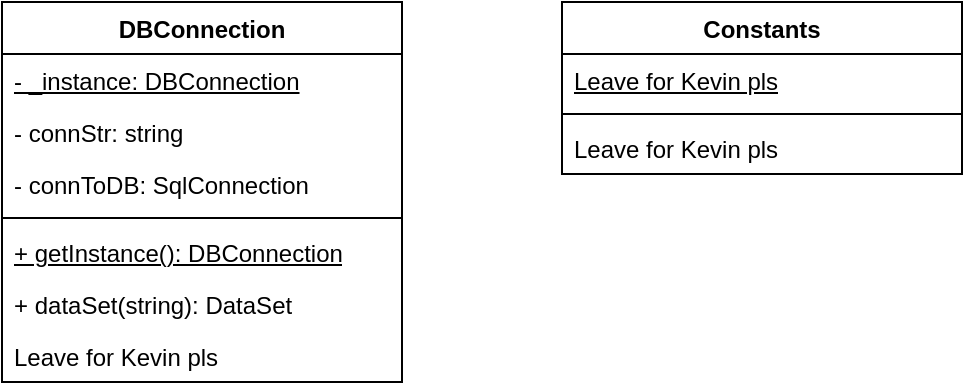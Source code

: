 <mxfile version="22.0.8" type="github">
  <diagram id="C5RBs43oDa-KdzZeNtuy" name="Page-1">
    <mxGraphModel dx="1434" dy="790" grid="1" gridSize="10" guides="1" tooltips="1" connect="1" arrows="1" fold="1" page="1" pageScale="1" pageWidth="827" pageHeight="1169" math="0" shadow="0">
      <root>
        <mxCell id="WIyWlLk6GJQsqaUBKTNV-0" />
        <mxCell id="WIyWlLk6GJQsqaUBKTNV-1" parent="WIyWlLk6GJQsqaUBKTNV-0" />
        <mxCell id="TsAIU-Rh8gOY_1R4mVg1-0" value="DBConnection" style="swimlane;fontStyle=1;align=center;verticalAlign=top;childLayout=stackLayout;horizontal=1;startSize=26;horizontalStack=0;resizeParent=1;resizeParentMax=0;resizeLast=0;collapsible=1;marginBottom=0;whiteSpace=wrap;html=1;" vertex="1" parent="WIyWlLk6GJQsqaUBKTNV-1">
          <mxGeometry x="160" y="40" width="200" height="190" as="geometry" />
        </mxCell>
        <mxCell id="TsAIU-Rh8gOY_1R4mVg1-1" value="&lt;u&gt;- _instance: DBConnection&lt;br&gt;&lt;/u&gt;" style="text;strokeColor=none;fillColor=none;align=left;verticalAlign=top;spacingLeft=4;spacingRight=4;overflow=hidden;rotatable=0;points=[[0,0.5],[1,0.5]];portConstraint=eastwest;whiteSpace=wrap;html=1;" vertex="1" parent="TsAIU-Rh8gOY_1R4mVg1-0">
          <mxGeometry y="26" width="200" height="26" as="geometry" />
        </mxCell>
        <mxCell id="TsAIU-Rh8gOY_1R4mVg1-4" value="- connStr: string" style="text;strokeColor=none;fillColor=none;align=left;verticalAlign=top;spacingLeft=4;spacingRight=4;overflow=hidden;rotatable=0;points=[[0,0.5],[1,0.5]];portConstraint=eastwest;whiteSpace=wrap;html=1;" vertex="1" parent="TsAIU-Rh8gOY_1R4mVg1-0">
          <mxGeometry y="52" width="200" height="26" as="geometry" />
        </mxCell>
        <mxCell id="TsAIU-Rh8gOY_1R4mVg1-5" value="- connToDB: SqlConnection" style="text;strokeColor=none;fillColor=none;align=left;verticalAlign=top;spacingLeft=4;spacingRight=4;overflow=hidden;rotatable=0;points=[[0,0.5],[1,0.5]];portConstraint=eastwest;whiteSpace=wrap;html=1;" vertex="1" parent="TsAIU-Rh8gOY_1R4mVg1-0">
          <mxGeometry y="78" width="200" height="26" as="geometry" />
        </mxCell>
        <mxCell id="TsAIU-Rh8gOY_1R4mVg1-2" value="" style="line;strokeWidth=1;fillColor=none;align=left;verticalAlign=middle;spacingTop=-1;spacingLeft=3;spacingRight=3;rotatable=0;labelPosition=right;points=[];portConstraint=eastwest;strokeColor=inherit;" vertex="1" parent="TsAIU-Rh8gOY_1R4mVg1-0">
          <mxGeometry y="104" width="200" height="8" as="geometry" />
        </mxCell>
        <mxCell id="TsAIU-Rh8gOY_1R4mVg1-3" value="&lt;u&gt;+ getInstance(): DBConnection&lt;/u&gt;" style="text;strokeColor=none;fillColor=none;align=left;verticalAlign=top;spacingLeft=4;spacingRight=4;overflow=hidden;rotatable=0;points=[[0,0.5],[1,0.5]];portConstraint=eastwest;whiteSpace=wrap;html=1;" vertex="1" parent="TsAIU-Rh8gOY_1R4mVg1-0">
          <mxGeometry y="112" width="200" height="26" as="geometry" />
        </mxCell>
        <mxCell id="TsAIU-Rh8gOY_1R4mVg1-8" value="+ dataSet(string): DataSet" style="text;strokeColor=none;fillColor=none;align=left;verticalAlign=top;spacingLeft=4;spacingRight=4;overflow=hidden;rotatable=0;points=[[0,0.5],[1,0.5]];portConstraint=eastwest;whiteSpace=wrap;html=1;" vertex="1" parent="TsAIU-Rh8gOY_1R4mVg1-0">
          <mxGeometry y="138" width="200" height="26" as="geometry" />
        </mxCell>
        <mxCell id="TsAIU-Rh8gOY_1R4mVg1-9" value="Leave for Kevin pls" style="text;strokeColor=none;fillColor=none;align=left;verticalAlign=top;spacingLeft=4;spacingRight=4;overflow=hidden;rotatable=0;points=[[0,0.5],[1,0.5]];portConstraint=eastwest;whiteSpace=wrap;html=1;" vertex="1" parent="TsAIU-Rh8gOY_1R4mVg1-0">
          <mxGeometry y="164" width="200" height="26" as="geometry" />
        </mxCell>
        <mxCell id="TsAIU-Rh8gOY_1R4mVg1-10" value="Constants" style="swimlane;fontStyle=1;align=center;verticalAlign=top;childLayout=stackLayout;horizontal=1;startSize=26;horizontalStack=0;resizeParent=1;resizeParentMax=0;resizeLast=0;collapsible=1;marginBottom=0;whiteSpace=wrap;html=1;" vertex="1" parent="WIyWlLk6GJQsqaUBKTNV-1">
          <mxGeometry x="440" y="40" width="200" height="86" as="geometry" />
        </mxCell>
        <mxCell id="TsAIU-Rh8gOY_1R4mVg1-11" value="&lt;u&gt;Leave for Kevin pls&lt;br&gt;&lt;/u&gt;" style="text;strokeColor=none;fillColor=none;align=left;verticalAlign=top;spacingLeft=4;spacingRight=4;overflow=hidden;rotatable=0;points=[[0,0.5],[1,0.5]];portConstraint=eastwest;whiteSpace=wrap;html=1;" vertex="1" parent="TsAIU-Rh8gOY_1R4mVg1-10">
          <mxGeometry y="26" width="200" height="26" as="geometry" />
        </mxCell>
        <mxCell id="TsAIU-Rh8gOY_1R4mVg1-14" value="" style="line;strokeWidth=1;fillColor=none;align=left;verticalAlign=middle;spacingTop=-1;spacingLeft=3;spacingRight=3;rotatable=0;labelPosition=right;points=[];portConstraint=eastwest;strokeColor=inherit;" vertex="1" parent="TsAIU-Rh8gOY_1R4mVg1-10">
          <mxGeometry y="52" width="200" height="8" as="geometry" />
        </mxCell>
        <mxCell id="TsAIU-Rh8gOY_1R4mVg1-17" value="Leave for Kevin pls" style="text;strokeColor=none;fillColor=none;align=left;verticalAlign=top;spacingLeft=4;spacingRight=4;overflow=hidden;rotatable=0;points=[[0,0.5],[1,0.5]];portConstraint=eastwest;whiteSpace=wrap;html=1;" vertex="1" parent="TsAIU-Rh8gOY_1R4mVg1-10">
          <mxGeometry y="60" width="200" height="26" as="geometry" />
        </mxCell>
      </root>
    </mxGraphModel>
  </diagram>
</mxfile>
